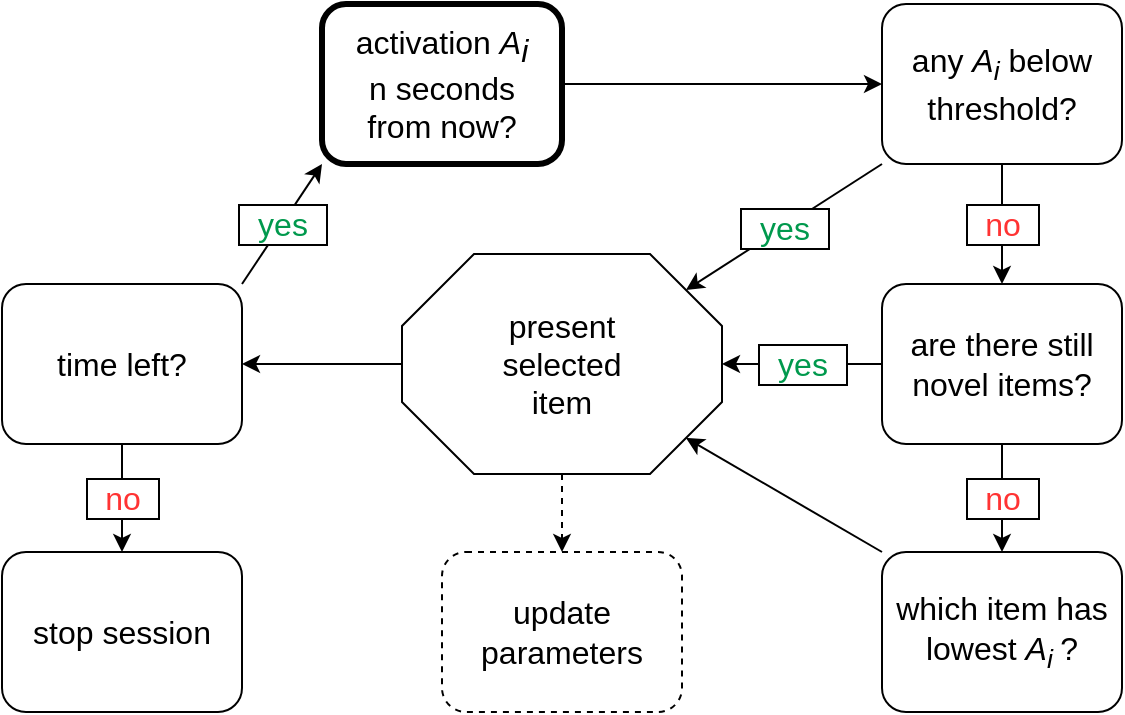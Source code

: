 <mxfile version="20.3.0" type="device" pages="2"><diagram id="vWQKYWUg27lxbrp2r1qQ" name="slimstampen activation"><mxGraphModel dx="1298" dy="945" grid="1" gridSize="10" guides="1" tooltips="1" connect="1" arrows="1" fold="1" page="1" pageScale="1" pageWidth="1169" pageHeight="827" math="0" shadow="0"><root><mxCell id="0"/><mxCell id="1" parent="0"/><mxCell id="RQT0j2EjV8bngjoC0REt-24" value="" style="group" vertex="1" connectable="0" parent="1"><mxGeometry x="200" y="140" width="560" height="354" as="geometry"/></mxCell><mxCell id="RQT0j2EjV8bngjoC0REt-1" value="time left?" style="rounded=1;whiteSpace=wrap;html=1;fontSize=16;" vertex="1" parent="RQT0j2EjV8bngjoC0REt-24"><mxGeometry y="140" width="120" height="80" as="geometry"/></mxCell><mxCell id="RQT0j2EjV8bngjoC0REt-2" value="stop session" style="rounded=1;whiteSpace=wrap;html=1;fontSize=16;" vertex="1" parent="RQT0j2EjV8bngjoC0REt-24"><mxGeometry y="274" width="120" height="80" as="geometry"/></mxCell><mxCell id="RQT0j2EjV8bngjoC0REt-6" value="&amp;nbsp; no&amp;nbsp;&amp;nbsp;" style="edgeStyle=orthogonalEdgeStyle;rounded=0;orthogonalLoop=1;jettySize=auto;html=1;exitX=0.5;exitY=1;exitDx=0;exitDy=0;entryX=0.5;entryY=0;entryDx=0;entryDy=0;fontSize=16;labelBorderColor=default;fontColor=#FF3333;spacingTop=0;" edge="1" parent="RQT0j2EjV8bngjoC0REt-24" source="RQT0j2EjV8bngjoC0REt-1" target="RQT0j2EjV8bngjoC0REt-2"><mxGeometry relative="1" as="geometry"/></mxCell><mxCell id="RQT0j2EjV8bngjoC0REt-3" value="activation &lt;i&gt;A&lt;/i&gt;&lt;i style=&quot;vertical-align: sub;&quot;&gt;i&lt;/i&gt;&lt;br&gt;n seconds &lt;br&gt;from now?" style="rounded=1;whiteSpace=wrap;html=1;fontSize=16;strokeWidth=3;" vertex="1" parent="RQT0j2EjV8bngjoC0REt-24"><mxGeometry x="160" width="120" height="80" as="geometry"/></mxCell><mxCell id="RQT0j2EjV8bngjoC0REt-9" value="&amp;nbsp; yes&amp;nbsp;&amp;nbsp;" style="rounded=0;orthogonalLoop=1;jettySize=auto;html=1;exitX=1;exitY=0;exitDx=0;exitDy=0;entryX=0;entryY=1;entryDx=0;entryDy=0;fontSize=16;labelBorderColor=default;fontColor=#00994D;" edge="1" parent="RQT0j2EjV8bngjoC0REt-24" source="RQT0j2EjV8bngjoC0REt-1" target="RQT0j2EjV8bngjoC0REt-3"><mxGeometry relative="1" as="geometry"/></mxCell><mxCell id="RQT0j2EjV8bngjoC0REt-5" style="edgeStyle=orthogonalEdgeStyle;rounded=0;orthogonalLoop=1;jettySize=auto;html=1;fontSize=16;entryX=1;entryY=0.5;entryDx=0;entryDy=0;" edge="1" parent="RQT0j2EjV8bngjoC0REt-24" source="RQT0j2EjV8bngjoC0REt-4" target="RQT0j2EjV8bngjoC0REt-1"><mxGeometry relative="1" as="geometry"><mxPoint x="130" y="180" as="targetPoint"/></mxGeometry></mxCell><mxCell id="RQT0j2EjV8bngjoC0REt-4" value="present &lt;br&gt;selected &lt;br&gt;item" style="whiteSpace=wrap;html=1;shape=mxgraph.basic.octagon2;align=center;verticalAlign=middle;dx=18;fontSize=16;" vertex="1" parent="RQT0j2EjV8bngjoC0REt-24"><mxGeometry x="200" y="125" width="160" height="110" as="geometry"/></mxCell><mxCell id="RQT0j2EjV8bngjoC0REt-16" value="&amp;nbsp; yes&amp;nbsp;&amp;nbsp;" style="edgeStyle=none;rounded=0;orthogonalLoop=1;jettySize=auto;html=1;exitX=0;exitY=1;exitDx=0;exitDy=0;entryX=0;entryY=0;entryDx=142;entryDy=18;entryPerimeter=0;fontSize=16;labelBorderColor=default;fontColor=#00994D;" edge="1" parent="RQT0j2EjV8bngjoC0REt-24" source="RQT0j2EjV8bngjoC0REt-10" target="RQT0j2EjV8bngjoC0REt-4"><mxGeometry relative="1" as="geometry"/></mxCell><mxCell id="RQT0j2EjV8bngjoC0REt-20" value="&amp;nbsp; no&amp;nbsp;&amp;nbsp;" style="edgeStyle=none;rounded=0;orthogonalLoop=1;jettySize=auto;html=1;exitX=0.5;exitY=1;exitDx=0;exitDy=0;entryX=0.5;entryY=0;entryDx=0;entryDy=0;fontSize=16;labelBorderColor=default;fontColor=#FF3333;" edge="1" parent="RQT0j2EjV8bngjoC0REt-24"><mxGeometry relative="1" as="geometry"><mxPoint x="500" y="80" as="sourcePoint"/><mxPoint x="500" y="140" as="targetPoint"/></mxGeometry></mxCell><mxCell id="RQT0j2EjV8bngjoC0REt-10" value="any &lt;i&gt;A&lt;/i&gt;&lt;sub style=&quot;font-style: italic;&quot;&gt;i&lt;/sub&gt;&amp;nbsp;below threshold?" style="rounded=1;whiteSpace=wrap;html=1;fontSize=16;" vertex="1" parent="RQT0j2EjV8bngjoC0REt-24"><mxGeometry x="440" width="120" height="80" as="geometry"/></mxCell><mxCell id="RQT0j2EjV8bngjoC0REt-15" style="edgeStyle=none;rounded=0;orthogonalLoop=1;jettySize=auto;html=1;exitX=1;exitY=0.5;exitDx=0;exitDy=0;entryX=0;entryY=0.5;entryDx=0;entryDy=0;fontSize=16;" edge="1" parent="RQT0j2EjV8bngjoC0REt-24" source="RQT0j2EjV8bngjoC0REt-3" target="RQT0j2EjV8bngjoC0REt-10"><mxGeometry relative="1" as="geometry"/></mxCell><mxCell id="RQT0j2EjV8bngjoC0REt-17" value="&amp;nbsp; yes&amp;nbsp;&amp;nbsp;" style="edgeStyle=none;rounded=0;orthogonalLoop=1;jettySize=auto;html=1;exitX=0;exitY=0.5;exitDx=0;exitDy=0;entryX=1;entryY=0.5;entryDx=0;entryDy=0;entryPerimeter=0;fontSize=16;labelBorderColor=default;fontColor=#00994D;" edge="1" parent="RQT0j2EjV8bngjoC0REt-24" source="RQT0j2EjV8bngjoC0REt-11" target="RQT0j2EjV8bngjoC0REt-4"><mxGeometry relative="1" as="geometry"/></mxCell><mxCell id="RQT0j2EjV8bngjoC0REt-11" value="are there still novel items?" style="rounded=1;whiteSpace=wrap;html=1;fontSize=16;" vertex="1" parent="RQT0j2EjV8bngjoC0REt-24"><mxGeometry x="440" y="140" width="120" height="80" as="geometry"/></mxCell><mxCell id="RQT0j2EjV8bngjoC0REt-18" style="edgeStyle=none;rounded=0;orthogonalLoop=1;jettySize=auto;html=1;exitX=0;exitY=0;exitDx=0;exitDy=0;entryX=0;entryY=0;entryDx=142;entryDy=92;entryPerimeter=0;fontSize=16;" edge="1" parent="RQT0j2EjV8bngjoC0REt-24" source="RQT0j2EjV8bngjoC0REt-12" target="RQT0j2EjV8bngjoC0REt-4"><mxGeometry relative="1" as="geometry"/></mxCell><mxCell id="RQT0j2EjV8bngjoC0REt-12" value="which item has lowest &lt;i&gt;A&lt;/i&gt;&lt;sub style=&quot;font-style: italic;&quot;&gt;i&amp;nbsp;&lt;/sub&gt;?" style="rounded=1;whiteSpace=wrap;html=1;fontSize=16;" vertex="1" parent="RQT0j2EjV8bngjoC0REt-24"><mxGeometry x="440" y="274" width="120" height="80" as="geometry"/></mxCell><mxCell id="RQT0j2EjV8bngjoC0REt-19" value="&amp;nbsp; no&amp;nbsp;&amp;nbsp;" style="edgeStyle=none;rounded=0;orthogonalLoop=1;jettySize=auto;html=1;exitX=0.5;exitY=1;exitDx=0;exitDy=0;entryX=0.5;entryY=0;entryDx=0;entryDy=0;fontSize=16;labelBorderColor=default;fontColor=#FF3333;" edge="1" parent="RQT0j2EjV8bngjoC0REt-24" source="RQT0j2EjV8bngjoC0REt-11" target="RQT0j2EjV8bngjoC0REt-12"><mxGeometry relative="1" as="geometry"/></mxCell><mxCell id="RQT0j2EjV8bngjoC0REt-13" value="update parameters" style="rounded=1;whiteSpace=wrap;html=1;fontSize=16;dashed=1;" vertex="1" parent="RQT0j2EjV8bngjoC0REt-24"><mxGeometry x="220" y="274" width="120" height="80" as="geometry"/></mxCell><mxCell id="RQT0j2EjV8bngjoC0REt-14" style="edgeStyle=none;rounded=0;orthogonalLoop=1;jettySize=auto;html=1;exitX=0.5;exitY=1;exitDx=0;exitDy=0;exitPerimeter=0;entryX=0.5;entryY=0;entryDx=0;entryDy=0;fontSize=16;dashed=1;" edge="1" parent="RQT0j2EjV8bngjoC0REt-24" source="RQT0j2EjV8bngjoC0REt-4" target="RQT0j2EjV8bngjoC0REt-13"><mxGeometry relative="1" as="geometry"/></mxCell></root></mxGraphModel></diagram><diagram id="qli0zILIePL_iLJjJvAR" name="flipping activation"><mxGraphModel dx="1298" dy="945" grid="1" gridSize="10" guides="1" tooltips="1" connect="1" arrows="1" fold="1" page="1" pageScale="1" pageWidth="1169" pageHeight="827" math="0" shadow="0"><root><mxCell id="0"/><mxCell id="1" parent="0"/><mxCell id="wuliHcsOaSwgK0tFfgjk-1" value="" style="whiteSpace=wrap;html=1;shape=mxgraph.basic.octagon2;align=center;verticalAlign=middle;dx=53;fontSize=16;fillColor=none;" vertex="1" parent="1"><mxGeometry x="100" y="80" width="770" height="520" as="geometry"/></mxCell><mxCell id="ckCrwRDouXga2PI6Bm-3-5" value="yes" style="edgeStyle=none;rounded=0;orthogonalLoop=1;jettySize=auto;html=1;entryX=0.375;entryY=0;entryDx=0;entryDy=0;labelBorderColor=default;fontSize=16;fontColor=#00994D;" edge="1" parent="1" source="aOLAvcGuJHOEFPElsZQq-1" target="ckCrwRDouXga2PI6Bm-3-1"><mxGeometry relative="1" as="geometry"/></mxCell><mxCell id="ckCrwRDouXga2PI6Bm-3-9" value="no" style="edgeStyle=none;rounded=0;orthogonalLoop=1;jettySize=auto;html=1;exitX=1;exitY=0.5;exitDx=0;exitDy=0;entryX=0;entryY=0.5;entryDx=0;entryDy=0;labelBorderColor=default;fontSize=16;fontColor=#FF3333;" edge="1" parent="1" source="aOLAvcGuJHOEFPElsZQq-1" target="eGwoxoFXIolZx8hzSBHl-1"><mxGeometry relative="1" as="geometry"/></mxCell><mxCell id="aOLAvcGuJHOEFPElsZQq-1" value="&lt;font color=&quot;#000000&quot;&gt;Is it a novel item?&lt;/font&gt;" style="rounded=1;whiteSpace=wrap;html=1;strokeWidth=1;fontSize=16;fontColor=#00994D;fillColor=default;" vertex="1" parent="1"><mxGeometry x="200" y="160" width="120" height="80" as="geometry"/></mxCell><mxCell id="ckCrwRDouXga2PI6Bm-3-6" value="yes" style="edgeStyle=none;rounded=0;orthogonalLoop=1;jettySize=auto;html=1;entryX=0.5;entryY=0;entryDx=0;entryDy=0;labelBorderColor=default;fontSize=16;fontColor=#00994D;" edge="1" parent="1" source="eGwoxoFXIolZx8hzSBHl-1" target="ckCrwRDouXga2PI6Bm-3-1"><mxGeometry relative="1" as="geometry"/></mxCell><mxCell id="ckCrwRDouXga2PI6Bm-3-10" value="no" style="edgeStyle=none;rounded=0;orthogonalLoop=1;jettySize=auto;html=1;labelBorderColor=default;fontSize=16;fontColor=#FF3333;" edge="1" parent="1" source="eGwoxoFXIolZx8hzSBHl-1" target="ckCrwRDouXga2PI6Bm-3-3"><mxGeometry relative="1" as="geometry"/></mxCell><mxCell id="eGwoxoFXIolZx8hzSBHl-1" value="&lt;font color=&quot;#000000&quot;&gt;has the item been flipped in &lt;br&gt;n last turns?&amp;nbsp;&lt;/font&gt;" style="rounded=1;whiteSpace=wrap;html=1;strokeWidth=1;fontSize=16;fontColor=#00994D;fillColor=default;" vertex="1" parent="1"><mxGeometry x="440" y="160" width="120" height="80" as="geometry"/></mxCell><mxCell id="ukTsBjoVYkEmLvoVfa4B-2" style="edgeStyle=none;rounded=0;orthogonalLoop=1;jettySize=auto;html=1;entryX=0.25;entryY=0;entryDx=0;entryDy=0;labelBorderColor=default;fontSize=16;fontColor=#000000;dashed=1;" edge="1" parent="1" source="ckCrwRDouXga2PI6Bm-3-1" target="ukTsBjoVYkEmLvoVfa4B-1"><mxGeometry relative="1" as="geometry"/></mxCell><mxCell id="ckCrwRDouXga2PI6Bm-3-1" value="present item &lt;br&gt;as-is" style="shape=hexagon;perimeter=hexagonPerimeter2;whiteSpace=wrap;html=1;fixedSize=1;strokeWidth=1;fontSize=16;fontColor=#000000;fillColor=default;" vertex="1" parent="1"><mxGeometry x="440" y="320" width="120" height="80" as="geometry"/></mxCell><mxCell id="ukTsBjoVYkEmLvoVfa4B-3" style="edgeStyle=none;rounded=0;orthogonalLoop=1;jettySize=auto;html=1;labelBorderColor=default;fontSize=16;fontColor=#000000;dashed=1;" edge="1" parent="1" source="ckCrwRDouXga2PI6Bm-3-2" target="ukTsBjoVYkEmLvoVfa4B-1"><mxGeometry relative="1" as="geometry"/></mxCell><mxCell id="ckCrwRDouXga2PI6Bm-3-2" value="flip item" style="shape=hexagon;perimeter=hexagonPerimeter2;whiteSpace=wrap;html=1;fixedSize=1;strokeWidth=1;fontSize=16;fontColor=#000000;fillColor=default;" vertex="1" parent="1"><mxGeometry x="640" y="320" width="120" height="80" as="geometry"/></mxCell><mxCell id="ckCrwRDouXga2PI6Bm-3-7" value="no" style="edgeStyle=none;rounded=0;orthogonalLoop=1;jettySize=auto;html=1;exitX=0;exitY=1;exitDx=0;exitDy=0;entryX=0.625;entryY=0;entryDx=0;entryDy=0;labelBorderColor=default;fontSize=16;fontColor=#FF3333;" edge="1" parent="1" source="ckCrwRDouXga2PI6Bm-3-3" target="ckCrwRDouXga2PI6Bm-3-1"><mxGeometry relative="1" as="geometry"/></mxCell><mxCell id="ckCrwRDouXga2PI6Bm-3-8" value="yes" style="edgeStyle=none;rounded=0;orthogonalLoop=1;jettySize=auto;html=1;exitX=0.5;exitY=1;exitDx=0;exitDy=0;entryX=0.5;entryY=0;entryDx=0;entryDy=0;labelBorderColor=default;fontSize=16;fontColor=#00994D;" edge="1" parent="1" source="ckCrwRDouXga2PI6Bm-3-3" target="ckCrwRDouXga2PI6Bm-3-2"><mxGeometry relative="1" as="geometry"/></mxCell><mxCell id="ckCrwRDouXga2PI6Bm-3-3" value="&lt;font color=&quot;#000000&quot;&gt;&lt;i&gt;A&lt;/i&gt;&lt;sub style=&quot;font-style: italic;&quot;&gt;f&lt;/sub&gt;&lt;span style=&quot;font-style: italic;&quot;&gt;&amp;nbsp;&lt;/span&gt;above threshold?&lt;/font&gt;" style="rounded=1;whiteSpace=wrap;html=1;strokeWidth=1;fontSize=16;fontColor=#00994D;fillColor=default;" vertex="1" parent="1"><mxGeometry x="640" y="160" width="120" height="80" as="geometry"/></mxCell><mxCell id="ukTsBjoVYkEmLvoVfa4B-1" value="update parameters" style="rounded=1;whiteSpace=wrap;html=1;fontSize=16;dashed=1;" vertex="1" parent="1"><mxGeometry x="540" y="460" width="120" height="80" as="geometry"/></mxCell></root></mxGraphModel></diagram></mxfile>
